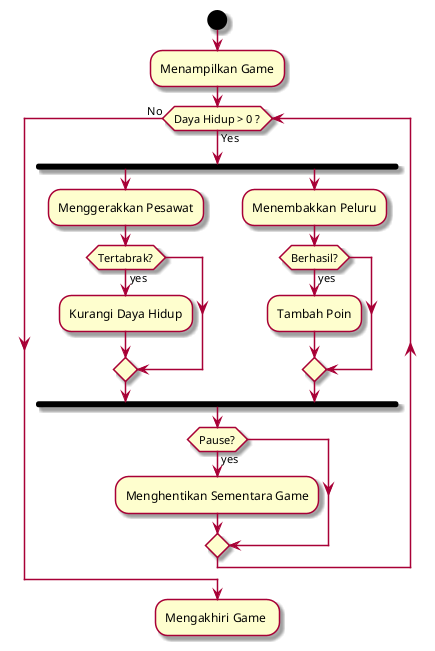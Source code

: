 @startuml
skin rose

start
:Menampilkan Game; 
while (Daya Hidup > 0 ?)  is (Yes)
  fork
    :Menggerakkan Pesawat;
    if (Tertabrak?) then (yes)
      :Kurangi Daya Hidup;   
    endif
  fork again
    :Menembakkan Peluru;
    if (Berhasil?) then (yes)
      :Tambah Poin;   
    endif
  end fork
    
  if (Pause?) then (yes)
      :Menghentikan Sementara Game;   
  endif

endwhile (No)

:Mengakhiri Game ;



@enduml